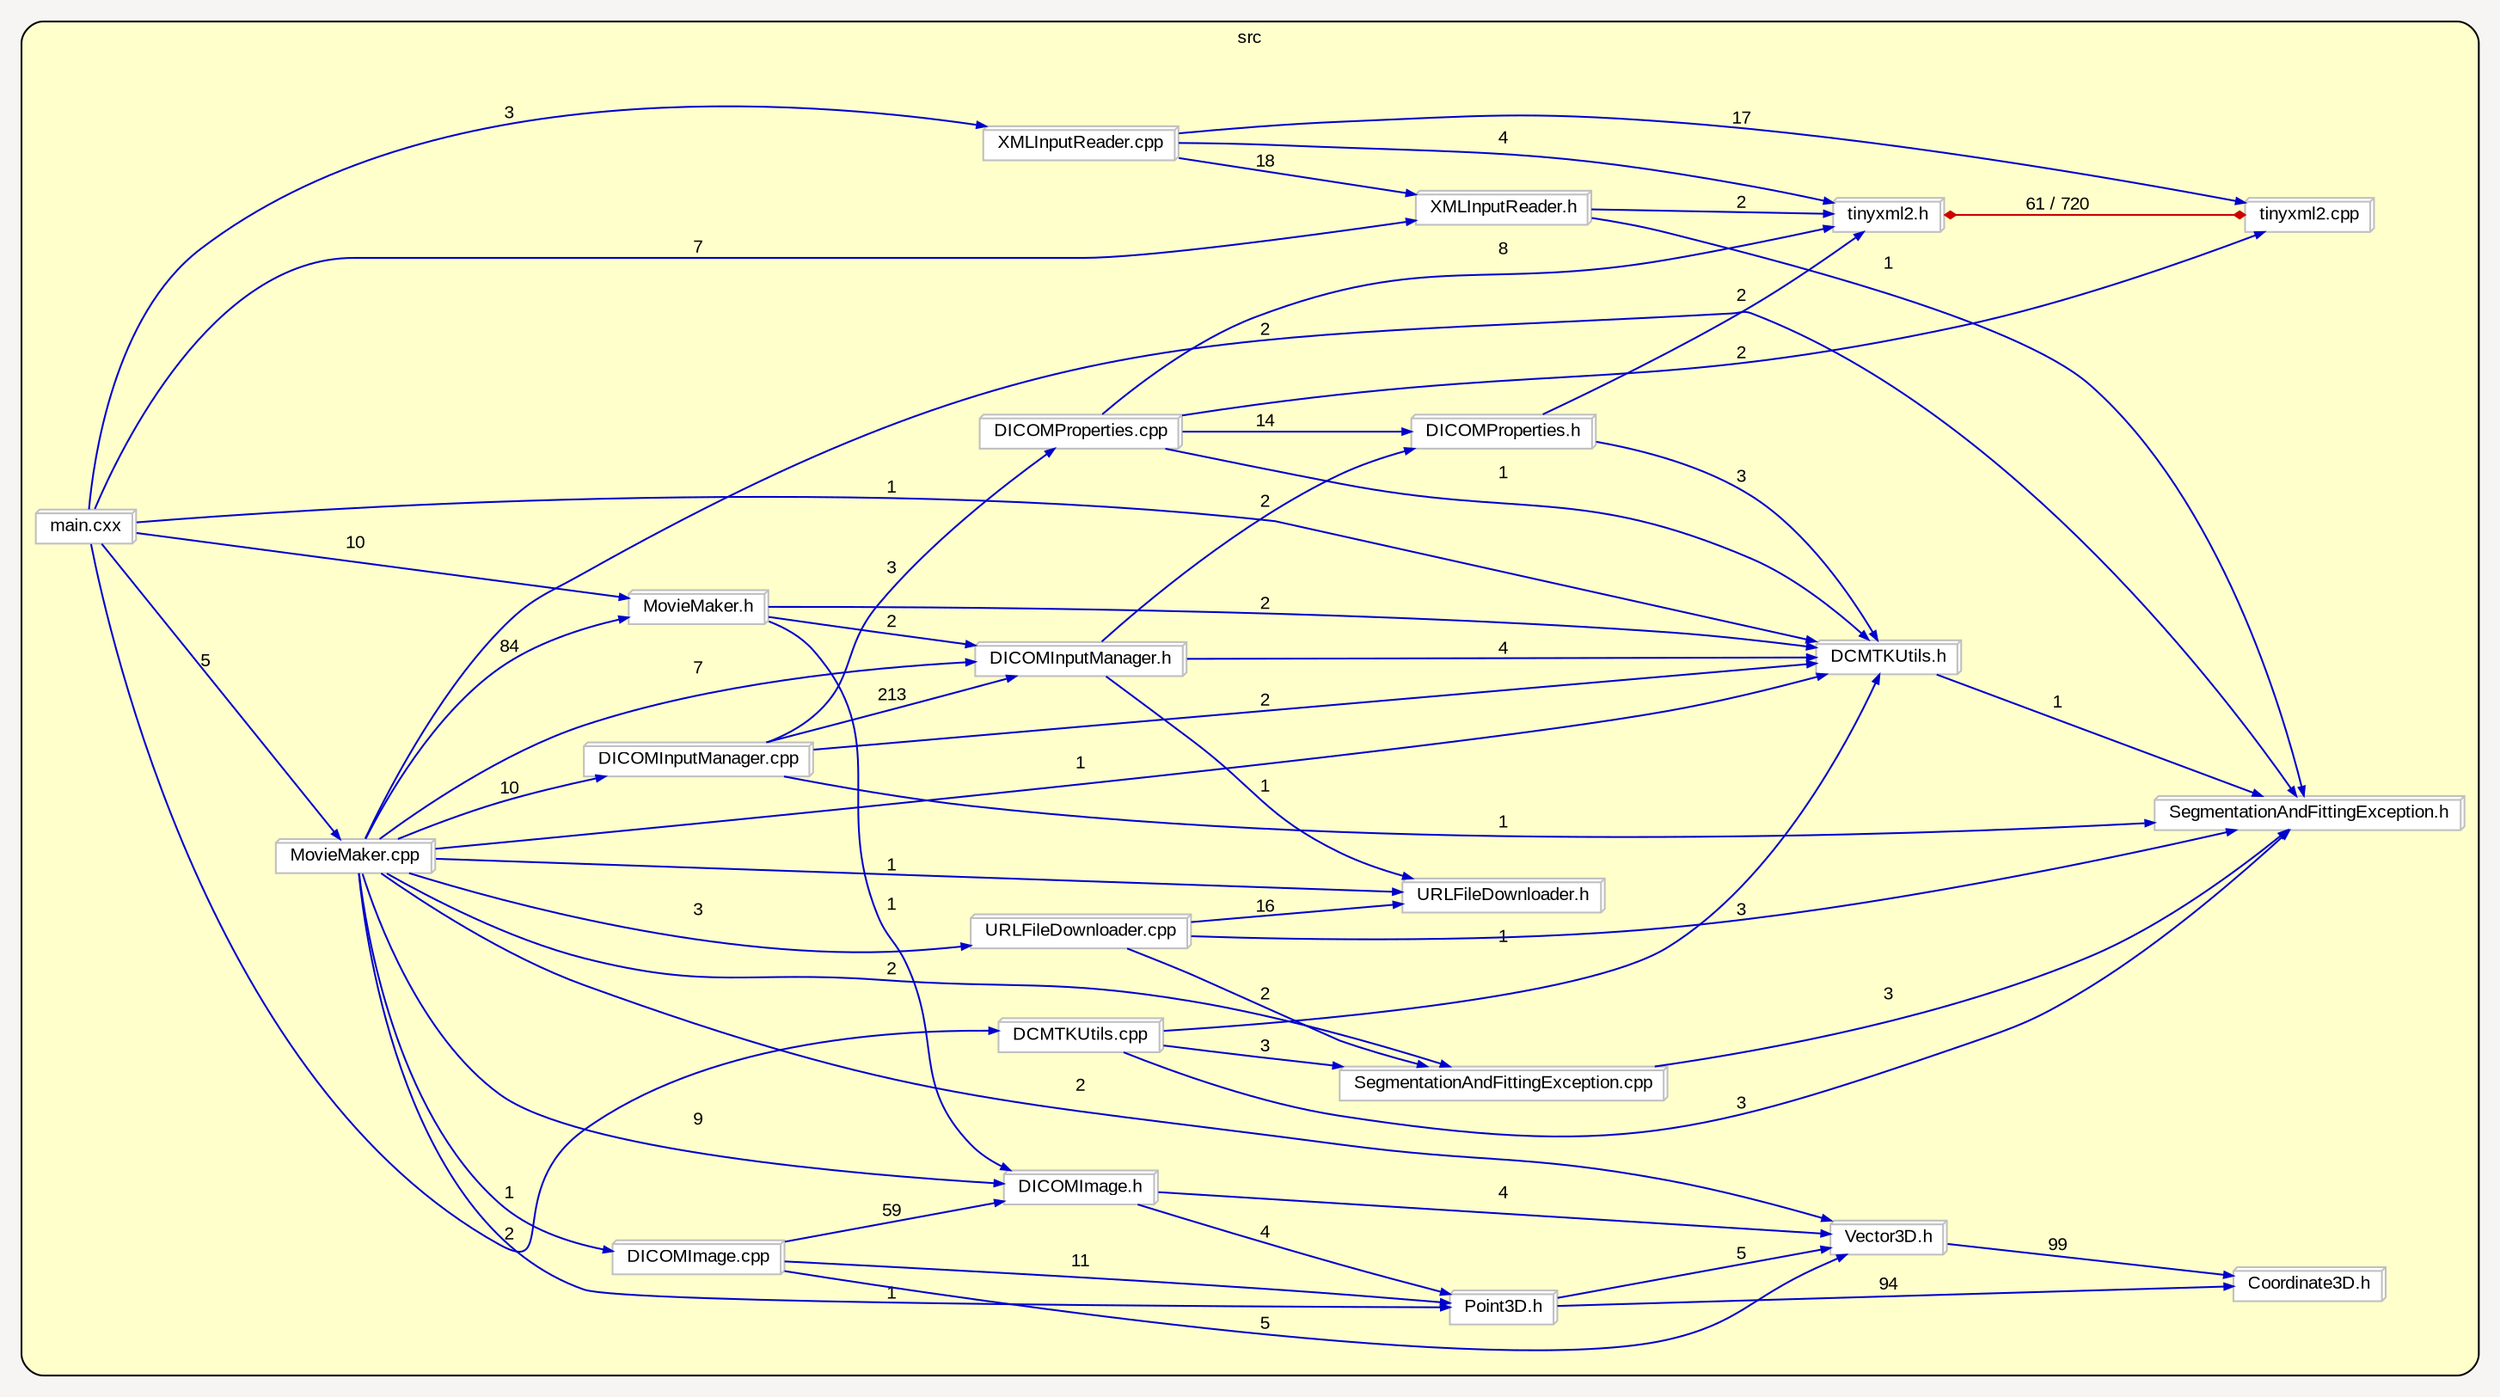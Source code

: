 digraph "" {
  graph [packmode="clust", ranksep="1.0", bgcolor="#F7F5F3", pack="true", fontname="Arial", fontsize="10", style="rounded,filled", compound="true", rankdir="LR", label="", fillcolor="#FFFFCC"];
  node [shape="rectangle", node_initialized="no", style="filled", fontname="Arial", fontsize="10", fixedsize="false", compound="true", color="grey", height="0.0", width="0.0", label="", fillcolor="white"];
  edge [arrowhead="normal", fontcolor="black", arrowsize="0.5", ltail="", dir="forward", fontname="Arial", fontsize="10", lhead="", color="black", compound="true", label="", arrowtail="none"];
  subgraph "cluster_1" {
    graph [label="src", fillcolor="#FFFFCC"];
    __N2 [shape="none", style="invis,none", fixedsize="true", height="0.01", width="0.347222", label=""];
    __N3 [shape="box3d", style="filled", label="XMLInputReader.h"];
    __N4 [shape="box3d", style="filled", label="SegmentationAndFittingException.h"];
    __N5 [shape="box3d", style="filled", label="tinyxml2.h"];
    __N6 [shape="box3d", style="filled", label="Point3D.h"];
    __N7 [shape="box3d", style="filled", label="Vector3D.h"];
    __N8 [shape="box3d", style="filled", label="Coordinate3D.h"];
    __N9 [shape="box3d", style="filled", label="XMLInputReader.cpp"];
    __N10 [shape="box3d", style="filled", label="tinyxml2.cpp"];
    __N11 [shape="box3d", style="filled", label="DCMTKUtils.cpp"];
    __N12 [shape="box3d", style="filled", label="DCMTKUtils.h"];
    __N13 [shape="box3d", style="filled", label="SegmentationAndFittingException.cpp"];
    __N14 [shape="box3d", style="filled", label="DICOMInputManager.cpp"];
    __N15 [shape="box3d", style="filled", label="DICOMProperties.cpp"];
    __N16 [shape="box3d", style="filled", label="DICOMInputManager.h"];
    __N17 [shape="box3d", style="filled", label="DICOMImage.h"];
    __N18 [shape="box3d", style="filled", label="URLFileDownloader.cpp"];
    __N19 [shape="box3d", style="filled", label="URLFileDownloader.h"];
    __N20 [shape="box3d", style="filled", label="DICOMProperties.h"];
    __N21 [shape="box3d", style="filled", label="MovieMaker.h"];
    __N22 [shape="box3d", style="filled", label="main.cxx"];
    __N23 [shape="box3d", style="filled", label="MovieMaker.cpp"];
    __N24 [shape="box3d", style="filled", label="DICOMImage.cpp"];
    __N3 -> __N4 [dir="forward", color="blue3", label="1"];
    __N3 -> __N5 [dir="forward", color="blue3", label="2"];
    __N6 -> __N7 [dir="forward", color="blue3", label="5"];
    __N6 -> __N8 [dir="forward", color="blue3", label="94"];
    __N9 -> __N10 [dir="forward", color="blue3", label="17"];
    __N9 -> __N3 [dir="forward", color="blue3", label="18"];
    __N9 -> __N5 [dir="forward", color="blue3", label="4"];
    __N11 -> __N12 [dir="forward", color="blue3", label="1"];
    __N11 -> __N13 [dir="forward", color="blue3", label="3"];
    __N11 -> __N4 [dir="forward", color="blue3", label="3"];
    __N12 -> __N4 [dir="forward", color="blue3", label="1"];
    __N5 -> __N10 [arrowhead="diamond", dir="both", color="red3", label="61 / 720", arrowtail="diamond"];
    __N13 -> __N4 [dir="forward", color="blue3", label="3"];
    __N14 -> __N12 [dir="forward", color="blue3", label="2"];
    __N14 -> __N4 [dir="forward", color="blue3", label="1"];
    __N14 -> __N15 [dir="forward", color="blue3", label="3"];
    __N14 -> __N16 [dir="forward", color="blue3", label="213"];
    __N17 -> __N6 [dir="forward", color="blue3", label="4"];
    __N17 -> __N7 [dir="forward", color="blue3", label="4"];
    __N18 -> __N13 [dir="forward", color="blue3", label="2"];
    __N18 -> __N4 [dir="forward", color="blue3", label="3"];
    __N18 -> __N19 [dir="forward", color="blue3", label="16"];
    __N16 -> __N20 [dir="forward", color="blue3", label="2"];
    __N16 -> __N12 [dir="forward", color="blue3", label="4"];
    __N16 -> __N19 [dir="forward", color="blue3", label="1"];
    __N21 -> __N17 [dir="forward", color="blue3", label="1"];
    __N21 -> __N16 [dir="forward", color="blue3", label="2"];
    __N21 -> __N12 [dir="forward", color="blue3", label="2"];
    __N22 -> __N11 [dir="forward", color="blue3", label="2"];
    __N22 -> __N9 [dir="forward", color="blue3", label="3"];
    __N22 -> __N21 [dir="forward", color="blue3", label="10"];
    __N22 -> __N23 [dir="forward", color="blue3", label="5"];
    __N22 -> __N12 [dir="forward", color="blue3", label="1"];
    __N22 -> __N3 [dir="forward", color="blue3", label="7"];
    __N20 -> __N12 [dir="forward", color="blue3", label="3"];
    __N20 -> __N5 [dir="forward", color="blue3", label="2"];
    __N23 -> __N18 [dir="forward", color="blue3", label="3"];
    __N23 -> __N4 [dir="forward", color="blue3", label="2"];
    __N23 -> __N13 [dir="forward", color="blue3", label="2"];
    __N23 -> __N14 [dir="forward", color="blue3", label="10"];
    __N23 -> __N16 [dir="forward", color="blue3", label="7"];
    __N23 -> __N17 [dir="forward", color="blue3", label="9"];
    __N23 -> __N19 [dir="forward", color="blue3", label="1"];
    __N23 -> __N21 [dir="forward", color="blue3", label="84"];
    __N23 -> __N6 [dir="forward", color="blue3", label="1"];
    __N23 -> __N12 [dir="forward", color="blue3", label="1"];
    __N23 -> __N24 [dir="forward", color="blue3", label="1"];
    __N23 -> __N7 [dir="forward", color="blue3", label="2"];
    __N7 -> __N8 [dir="forward", color="blue3", label="99"];
    __N24 -> __N17 [dir="forward", color="blue3", label="59"];
    __N24 -> __N7 [dir="forward", color="blue3", label="5"];
    __N24 -> __N6 [dir="forward", color="blue3", label="11"];
    __N15 -> __N12 [dir="forward", color="blue3", label="1"];
    __N15 -> __N5 [dir="forward", color="blue3", label="8"];
    __N15 -> __N20 [dir="forward", color="blue3", label="14"];
    __N15 -> __N10 [dir="forward", color="blue3", label="2"];
  }
}
